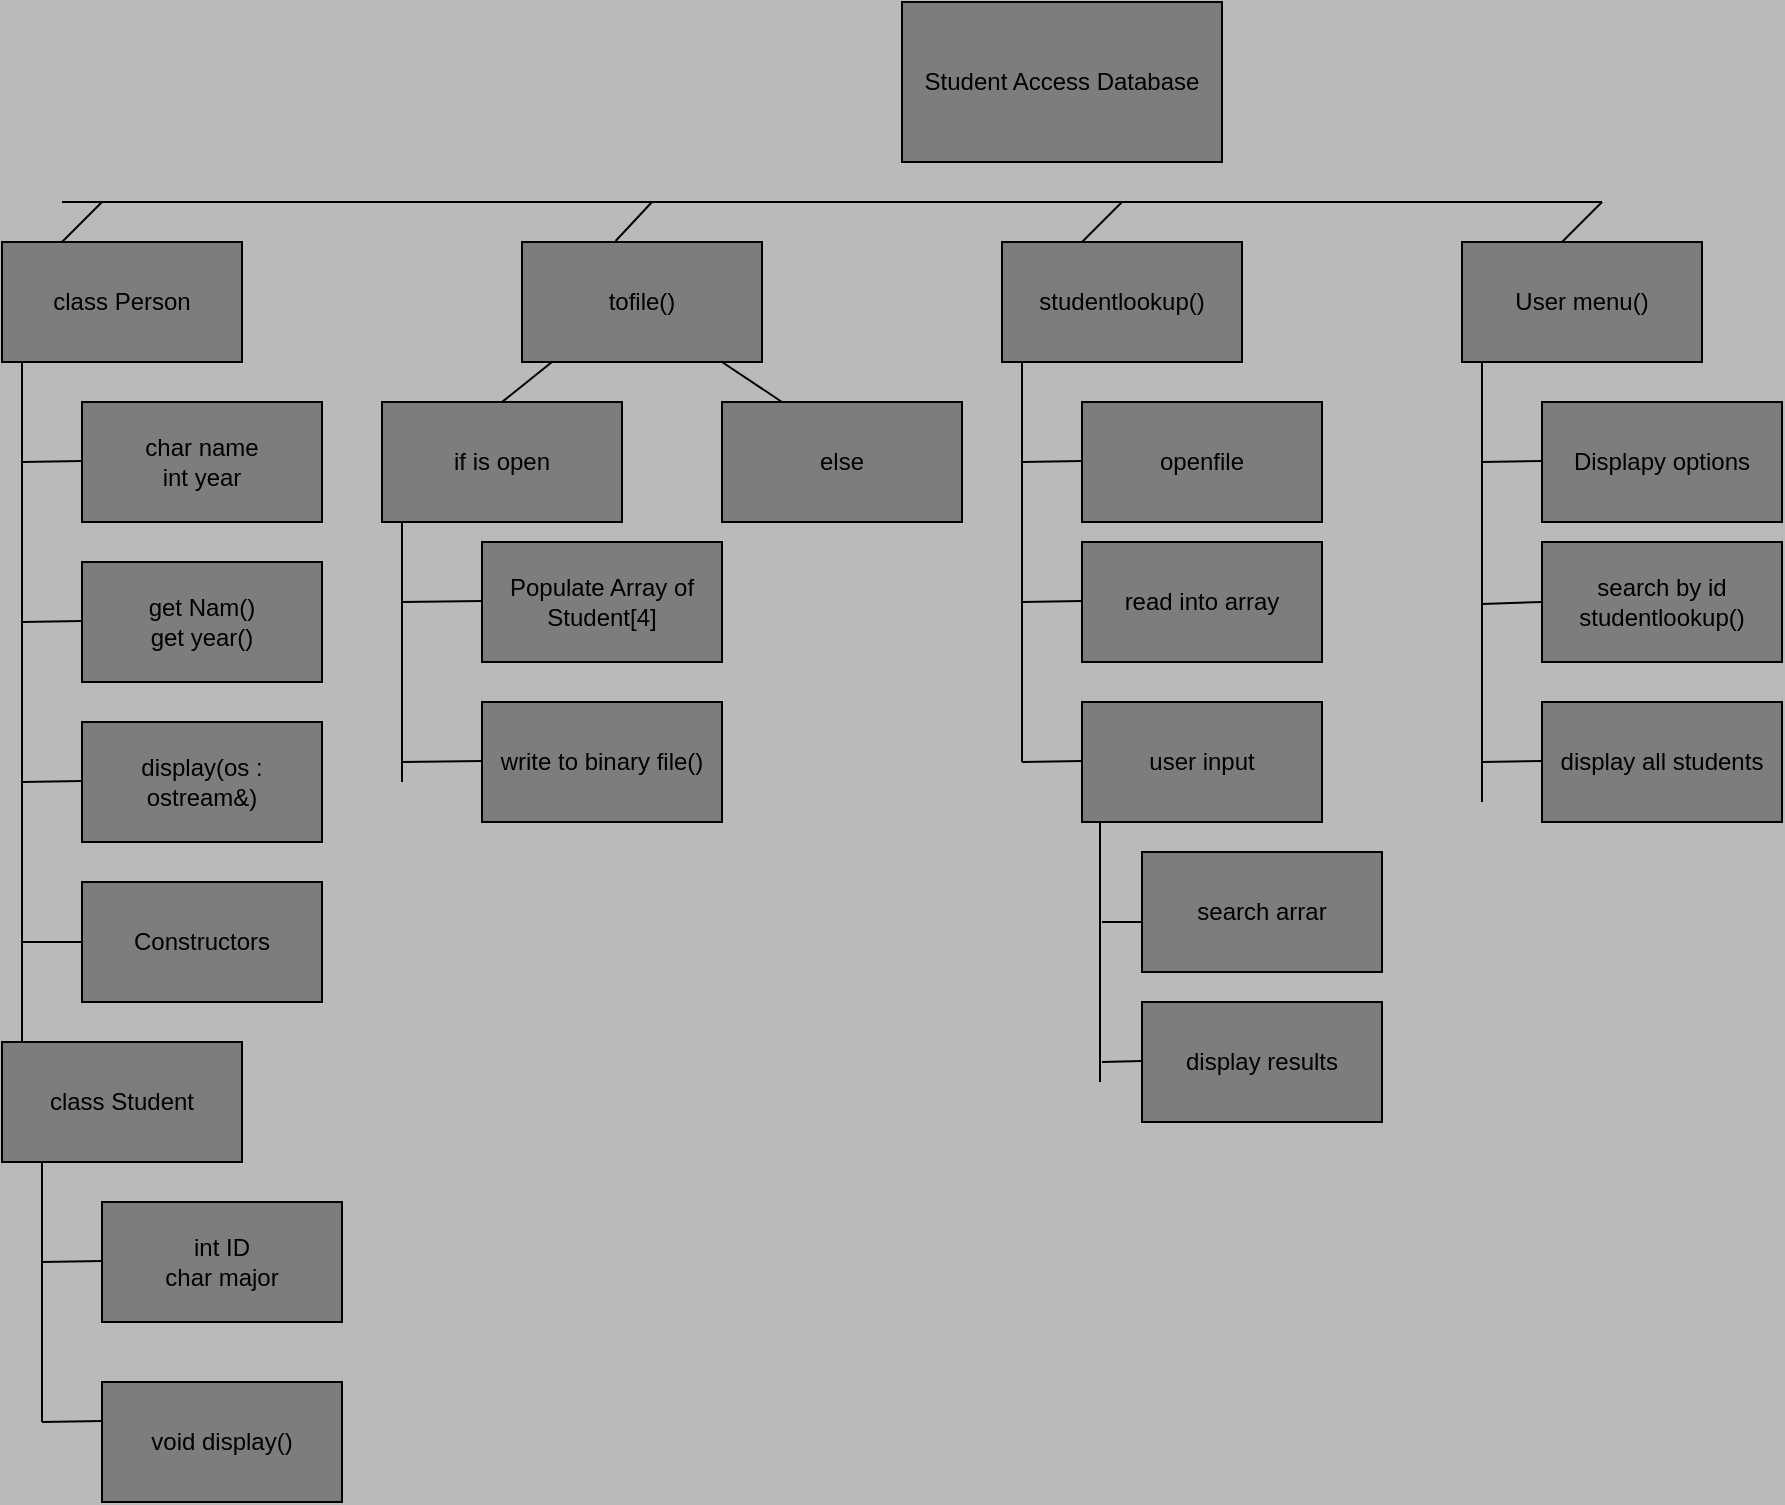 <mxfile>
    <diagram id="gfhM94zAySe--Fsyw81P" name="Page-1">
        <mxGraphModel dx="1257" dy="907" grid="1" gridSize="10" guides="1" tooltips="1" connect="1" arrows="1" fold="1" page="1" pageScale="1" pageWidth="1100" pageHeight="850" background="#bbb9b9" math="0" shadow="0">
            <root>
                <mxCell id="0"/>
                <mxCell id="1" parent="0"/>
                <mxCell id="3" value="&lt;font color=&quot;#000000&quot;&gt;Student Access Database&lt;/font&gt;" style="rounded=0;whiteSpace=wrap;html=1;fillColor=#7d7c7e;" parent="1" vertex="1">
                    <mxGeometry x="450" width="160" height="80" as="geometry"/>
                </mxCell>
                <mxCell id="4" value="class Person" style="rounded=0;whiteSpace=wrap;html=1;fontColor=#000000;fillColor=#7d7c7e;" parent="1" vertex="1">
                    <mxGeometry y="120" width="120" height="60" as="geometry"/>
                </mxCell>
                <mxCell id="5" value="&lt;div&gt;char name&lt;/div&gt;&lt;div&gt;int year&lt;/div&gt;" style="rounded=0;whiteSpace=wrap;html=1;fontColor=#000000;fillColor=#7d7c7e;" parent="1" vertex="1">
                    <mxGeometry x="40" y="200" width="120" height="60" as="geometry"/>
                </mxCell>
                <mxCell id="6" value="get Nam()&lt;br&gt;get year()" style="rounded=0;whiteSpace=wrap;html=1;fontColor=#000000;fillColor=#7d7c7e;" parent="1" vertex="1">
                    <mxGeometry x="40" y="280" width="120" height="60" as="geometry"/>
                </mxCell>
                <mxCell id="7" value="display(os : ostream&amp;amp;)" style="rounded=0;whiteSpace=wrap;html=1;fontColor=#000000;fillColor=#7d7c7e;" parent="1" vertex="1">
                    <mxGeometry x="40" y="360" width="120" height="60" as="geometry"/>
                </mxCell>
                <mxCell id="8" value="Populate Array of Student[4]" style="rounded=0;whiteSpace=wrap;html=1;fontColor=#000000;fillColor=#7d7c7e;" parent="1" vertex="1">
                    <mxGeometry x="240" y="270" width="120" height="60" as="geometry"/>
                </mxCell>
                <mxCell id="9" value="Constructors" style="rounded=0;whiteSpace=wrap;html=1;fontColor=#000000;fillColor=#7d7c7e;" parent="1" vertex="1">
                    <mxGeometry x="40" y="440" width="120" height="60" as="geometry"/>
                </mxCell>
                <mxCell id="10" value="tofile()" style="rounded=0;whiteSpace=wrap;html=1;fontColor=#000000;fillColor=#7d7c7e;" parent="1" vertex="1">
                    <mxGeometry x="260" y="120" width="120" height="60" as="geometry"/>
                </mxCell>
                <mxCell id="11" value="if is open" style="rounded=0;whiteSpace=wrap;html=1;fontColor=#000000;fillColor=#7d7c7e;" parent="1" vertex="1">
                    <mxGeometry x="190" y="200" width="120" height="60" as="geometry"/>
                </mxCell>
                <mxCell id="12" value="write to binary file()" style="rounded=0;whiteSpace=wrap;html=1;fontColor=#000000;fillColor=#7d7c7e;" parent="1" vertex="1">
                    <mxGeometry x="240" y="350" width="120" height="60" as="geometry"/>
                </mxCell>
                <mxCell id="13" value="else" style="rounded=0;whiteSpace=wrap;html=1;fontColor=#000000;fillColor=#7d7c7e;" parent="1" vertex="1">
                    <mxGeometry x="360" y="200" width="120" height="60" as="geometry"/>
                </mxCell>
                <mxCell id="14" value="studentlookup()" style="rounded=0;whiteSpace=wrap;html=1;fontColor=#000000;fillColor=#7d7c7e;" parent="1" vertex="1">
                    <mxGeometry x="500" y="120" width="120" height="60" as="geometry"/>
                </mxCell>
                <mxCell id="15" value="openfile" style="rounded=0;whiteSpace=wrap;html=1;fontColor=#000000;fillColor=#7d7c7e;" parent="1" vertex="1">
                    <mxGeometry x="540" y="200" width="120" height="60" as="geometry"/>
                </mxCell>
                <mxCell id="16" value="read into array" style="rounded=0;whiteSpace=wrap;html=1;fontColor=#000000;fillColor=#7d7c7e;" parent="1" vertex="1">
                    <mxGeometry x="540" y="270" width="120" height="60" as="geometry"/>
                </mxCell>
                <mxCell id="17" value="user input" style="rounded=0;whiteSpace=wrap;html=1;fontColor=#000000;fillColor=#7d7c7e;" parent="1" vertex="1">
                    <mxGeometry x="540" y="350" width="120" height="60" as="geometry"/>
                </mxCell>
                <mxCell id="18" value="search arrar" style="rounded=0;whiteSpace=wrap;html=1;fontColor=#000000;fillColor=#7d7c7e;" parent="1" vertex="1">
                    <mxGeometry x="570" y="425" width="120" height="60" as="geometry"/>
                </mxCell>
                <mxCell id="19" value="display results" style="rounded=0;whiteSpace=wrap;html=1;fontColor=#000000;fillColor=#7d7c7e;" parent="1" vertex="1">
                    <mxGeometry x="570" y="500" width="120" height="60" as="geometry"/>
                </mxCell>
                <mxCell id="20" value="User menu()" style="rounded=0;whiteSpace=wrap;html=1;fontColor=#000000;fillColor=#7d7c7e;" parent="1" vertex="1">
                    <mxGeometry x="730" y="120" width="120" height="60" as="geometry"/>
                </mxCell>
                <mxCell id="21" value="Displapy options" style="rounded=0;whiteSpace=wrap;html=1;fontColor=#000000;fillColor=#7d7c7e;" parent="1" vertex="1">
                    <mxGeometry x="770" y="200" width="120" height="60" as="geometry"/>
                </mxCell>
                <mxCell id="22" value="search by id&lt;br&gt;studentlookup()" style="rounded=0;whiteSpace=wrap;html=1;fontColor=#000000;fillColor=#7d7c7e;" parent="1" vertex="1">
                    <mxGeometry x="770" y="270" width="120" height="60" as="geometry"/>
                </mxCell>
                <mxCell id="23" value="display all students&lt;span style=&quot;color: rgba(0, 0, 0, 0); font-family: monospace; font-size: 0px; text-align: start;&quot;&gt;%3CmxGraphModel%3E%3Croot%3E%3CmxCell%20id%3D%220%22%2F%3E%3CmxCell%20id%3D%221%22%20parent%3D%220%22%2F%3E%3CmxCell%20id%3D%222%22%20value%3D%22search%20arrar%22%20style%3D%22rounded%3D0%3BwhiteSpace%3Dwrap%3Bhtml%3D1%3BfontColor%3D%23000000%3BfillColor%3D%237d7c7e%3B%22%20vertex%3D%221%22%20parent%3D%221%22%3E%3CmxGeometry%20x%3D%22630%22%20y%3D%22420%22%20width%3D%22120%22%20height%3D%2260%22%20as%3D%22geometry%22%2F%3E%3C%2FmxCell%3E%3C%2Froot%3E%3C%2FmxGraphModel%3E&lt;/span&gt;" style="rounded=0;whiteSpace=wrap;html=1;fontColor=#000000;fillColor=#7d7c7e;" parent="1" vertex="1">
                    <mxGeometry x="770" y="350" width="120" height="60" as="geometry"/>
                </mxCell>
                <mxCell id="30" value="" style="endArrow=none;html=1;fontColor=#000000;strokeColor=#000000;" parent="1" edge="1">
                    <mxGeometry width="50" height="50" relative="1" as="geometry">
                        <mxPoint x="10" y="470" as="sourcePoint"/>
                        <mxPoint x="10" y="180" as="targetPoint"/>
                    </mxGeometry>
                </mxCell>
                <mxCell id="32" value="" style="endArrow=none;html=1;fontColor=#000000;strokeColor=#000000;exitX=0;exitY=0.5;exitDx=0;exitDy=0;" parent="1" source="9" edge="1">
                    <mxGeometry width="50" height="50" relative="1" as="geometry">
                        <mxPoint x="20" y="760" as="sourcePoint"/>
                        <mxPoint x="10" y="470" as="targetPoint"/>
                    </mxGeometry>
                </mxCell>
                <mxCell id="33" value="" style="endArrow=none;html=1;fontColor=#000000;strokeColor=#000000;exitX=0;exitY=0.5;exitDx=0;exitDy=0;" parent="1" edge="1">
                    <mxGeometry width="50" height="50" relative="1" as="geometry">
                        <mxPoint x="40" y="389.5" as="sourcePoint"/>
                        <mxPoint x="10" y="390" as="targetPoint"/>
                    </mxGeometry>
                </mxCell>
                <mxCell id="35" value="" style="endArrow=none;html=1;fontColor=#000000;strokeColor=#000000;exitX=0;exitY=0.5;exitDx=0;exitDy=0;" parent="1" edge="1">
                    <mxGeometry width="50" height="50" relative="1" as="geometry">
                        <mxPoint x="40" y="309.5" as="sourcePoint"/>
                        <mxPoint x="10" y="310" as="targetPoint"/>
                    </mxGeometry>
                </mxCell>
                <mxCell id="36" value="" style="endArrow=none;html=1;fontColor=#000000;strokeColor=#000000;exitX=0;exitY=0.5;exitDx=0;exitDy=0;" parent="1" edge="1">
                    <mxGeometry width="50" height="50" relative="1" as="geometry">
                        <mxPoint x="40" y="229.5" as="sourcePoint"/>
                        <mxPoint x="10" y="230" as="targetPoint"/>
                    </mxGeometry>
                </mxCell>
                <mxCell id="37" value="" style="endArrow=none;html=1;fontColor=#000000;strokeColor=#000000;" parent="1" edge="1">
                    <mxGeometry width="50" height="50" relative="1" as="geometry">
                        <mxPoint x="200" y="390" as="sourcePoint"/>
                        <mxPoint x="200" y="260" as="targetPoint"/>
                    </mxGeometry>
                </mxCell>
                <mxCell id="38" value="" style="endArrow=none;html=1;fontColor=#000000;strokeColor=#000000;" parent="1" edge="1">
                    <mxGeometry width="50" height="50" relative="1" as="geometry">
                        <mxPoint x="510" y="380" as="sourcePoint"/>
                        <mxPoint x="510" y="180" as="targetPoint"/>
                    </mxGeometry>
                </mxCell>
                <mxCell id="40" value="" style="endArrow=none;html=1;fontColor=#000000;strokeColor=#000000;" parent="1" edge="1">
                    <mxGeometry width="50" height="50" relative="1" as="geometry">
                        <mxPoint x="740" y="400" as="sourcePoint"/>
                        <mxPoint x="740" y="180" as="targetPoint"/>
                    </mxGeometry>
                </mxCell>
                <mxCell id="41" value="" style="endArrow=none;html=1;fontColor=#000000;strokeColor=#000000;" parent="1" edge="1">
                    <mxGeometry width="50" height="50" relative="1" as="geometry">
                        <mxPoint x="800" y="100" as="sourcePoint"/>
                        <mxPoint x="30" y="100" as="targetPoint"/>
                    </mxGeometry>
                </mxCell>
                <mxCell id="42" value="" style="endArrow=none;html=1;strokeColor=#000000;fontColor=#000000;exitX=0.5;exitY=0;exitDx=0;exitDy=0;" parent="1" source="11" edge="1">
                    <mxGeometry width="50" height="50" relative="1" as="geometry">
                        <mxPoint x="250" y="210" as="sourcePoint"/>
                        <mxPoint x="275" y="180" as="targetPoint"/>
                    </mxGeometry>
                </mxCell>
                <mxCell id="43" value="" style="endArrow=none;html=1;fontColor=#000000;strokeColor=#000000;exitX=0.25;exitY=0;exitDx=0;exitDy=0;" parent="1" source="13" edge="1">
                    <mxGeometry width="50" height="50" relative="1" as="geometry">
                        <mxPoint x="360" y="380" as="sourcePoint"/>
                        <mxPoint x="360" y="180" as="targetPoint"/>
                    </mxGeometry>
                </mxCell>
                <mxCell id="44" value="" style="endArrow=none;html=1;fontColor=#000000;strokeColor=#000000;exitX=0;exitY=0.5;exitDx=0;exitDy=0;" parent="1" edge="1">
                    <mxGeometry width="50" height="50" relative="1" as="geometry">
                        <mxPoint x="240" y="379.5" as="sourcePoint"/>
                        <mxPoint x="200" y="380" as="targetPoint"/>
                    </mxGeometry>
                </mxCell>
                <mxCell id="45" value="" style="endArrow=none;html=1;fontColor=#000000;strokeColor=#000000;exitX=0;exitY=0.5;exitDx=0;exitDy=0;" parent="1" edge="1">
                    <mxGeometry width="50" height="50" relative="1" as="geometry">
                        <mxPoint x="240" y="299.5" as="sourcePoint"/>
                        <mxPoint x="200" y="300" as="targetPoint"/>
                    </mxGeometry>
                </mxCell>
                <mxCell id="46" value="" style="endArrow=none;html=1;fontColor=#000000;strokeColor=#000000;exitX=0;exitY=0.5;exitDx=0;exitDy=0;" parent="1" edge="1">
                    <mxGeometry width="50" height="50" relative="1" as="geometry">
                        <mxPoint x="540" y="229.5" as="sourcePoint"/>
                        <mxPoint x="510" y="230" as="targetPoint"/>
                    </mxGeometry>
                </mxCell>
                <mxCell id="47" value="" style="endArrow=none;html=1;fontColor=#000000;strokeColor=#000000;exitX=0;exitY=0.5;exitDx=0;exitDy=0;" parent="1" edge="1">
                    <mxGeometry width="50" height="50" relative="1" as="geometry">
                        <mxPoint x="540" y="299.5" as="sourcePoint"/>
                        <mxPoint x="510" y="300" as="targetPoint"/>
                    </mxGeometry>
                </mxCell>
                <mxCell id="48" value="" style="endArrow=none;html=1;fontColor=#000000;strokeColor=#000000;exitX=0;exitY=0.5;exitDx=0;exitDy=0;" parent="1" edge="1">
                    <mxGeometry width="50" height="50" relative="1" as="geometry">
                        <mxPoint x="540" y="379.5" as="sourcePoint"/>
                        <mxPoint x="510" y="380" as="targetPoint"/>
                    </mxGeometry>
                </mxCell>
                <mxCell id="53" value="" style="endArrow=none;html=1;fontColor=#000000;strokeColor=#000000;exitX=0;exitY=0.5;exitDx=0;exitDy=0;" parent="1" edge="1">
                    <mxGeometry width="50" height="50" relative="1" as="geometry">
                        <mxPoint x="770" y="229.5" as="sourcePoint"/>
                        <mxPoint x="740" y="230" as="targetPoint"/>
                    </mxGeometry>
                </mxCell>
                <mxCell id="54" value="" style="endArrow=none;html=1;fontColor=#000000;strokeColor=#000000;exitX=0;exitY=0.5;exitDx=0;exitDy=0;" parent="1" edge="1">
                    <mxGeometry width="50" height="50" relative="1" as="geometry">
                        <mxPoint x="770" y="300" as="sourcePoint"/>
                        <mxPoint x="740" y="301" as="targetPoint"/>
                    </mxGeometry>
                </mxCell>
                <mxCell id="55" value="" style="endArrow=none;html=1;fontColor=#000000;strokeColor=#000000;exitX=0;exitY=0.5;exitDx=0;exitDy=0;" parent="1" edge="1">
                    <mxGeometry width="50" height="50" relative="1" as="geometry">
                        <mxPoint x="770" y="379.5" as="sourcePoint"/>
                        <mxPoint x="740" y="380" as="targetPoint"/>
                    </mxGeometry>
                </mxCell>
                <mxCell id="57" value="" style="endArrow=none;html=1;strokeColor=#000000;fontColor=#000000;" parent="1" edge="1">
                    <mxGeometry width="50" height="50" relative="1" as="geometry">
                        <mxPoint x="30" y="120" as="sourcePoint"/>
                        <mxPoint x="50" y="100" as="targetPoint"/>
                    </mxGeometry>
                </mxCell>
                <mxCell id="59" value="" style="endArrow=none;html=1;strokeColor=#000000;fontColor=#000000;exitX=0.39;exitY=-0.008;exitDx=0;exitDy=0;exitPerimeter=0;" parent="1" source="10" edge="1">
                    <mxGeometry width="50" height="50" relative="1" as="geometry">
                        <mxPoint x="275" y="150" as="sourcePoint"/>
                        <mxPoint x="325" y="100" as="targetPoint"/>
                    </mxGeometry>
                </mxCell>
                <mxCell id="60" value="" style="endArrow=none;html=1;strokeColor=#000000;fontColor=#000000;" parent="1" edge="1">
                    <mxGeometry width="50" height="50" relative="1" as="geometry">
                        <mxPoint x="540" y="120" as="sourcePoint"/>
                        <mxPoint x="560" y="100" as="targetPoint"/>
                    </mxGeometry>
                </mxCell>
                <mxCell id="62" value="" style="endArrow=none;html=1;strokeColor=#000000;fontColor=#000000;" parent="1" edge="1">
                    <mxGeometry width="50" height="50" relative="1" as="geometry">
                        <mxPoint x="780" y="120" as="sourcePoint"/>
                        <mxPoint x="800" y="100" as="targetPoint"/>
                    </mxGeometry>
                </mxCell>
                <mxCell id="63" value="" style="endArrow=none;html=1;fontColor=#000000;strokeColor=#000000;" edge="1" parent="1">
                    <mxGeometry width="50" height="50" relative="1" as="geometry">
                        <mxPoint x="20" y="710" as="sourcePoint"/>
                        <mxPoint x="20" y="570" as="targetPoint"/>
                    </mxGeometry>
                </mxCell>
                <mxCell id="66" value="" style="endArrow=none;html=1;fontColor=#000000;strokeColor=#000000;exitX=0;exitY=0.5;exitDx=0;exitDy=0;" edge="1" parent="1">
                    <mxGeometry width="50" height="50" relative="1" as="geometry">
                        <mxPoint x="50" y="709.5" as="sourcePoint"/>
                        <mxPoint x="20" y="710" as="targetPoint"/>
                    </mxGeometry>
                </mxCell>
                <mxCell id="67" value="" style="endArrow=none;html=1;fontColor=#000000;strokeColor=#000000;exitX=0;exitY=0.5;exitDx=0;exitDy=0;" edge="1" parent="1">
                    <mxGeometry width="50" height="50" relative="1" as="geometry">
                        <mxPoint x="50" y="629.5" as="sourcePoint"/>
                        <mxPoint x="20" y="630" as="targetPoint"/>
                    </mxGeometry>
                </mxCell>
                <mxCell id="68" value="class Student" style="rounded=0;whiteSpace=wrap;html=1;fontColor=#000000;fillColor=#7d7c7e;" vertex="1" parent="1">
                    <mxGeometry y="520" width="120" height="60" as="geometry"/>
                </mxCell>
                <mxCell id="69" value="" style="endArrow=none;html=1;strokeColor=#000000;" edge="1" parent="1">
                    <mxGeometry width="50" height="50" relative="1" as="geometry">
                        <mxPoint x="10" y="520" as="sourcePoint"/>
                        <mxPoint x="10" y="470" as="targetPoint"/>
                    </mxGeometry>
                </mxCell>
                <mxCell id="70" value="&lt;div&gt;int ID&lt;br&gt;char major&lt;/div&gt;" style="rounded=0;whiteSpace=wrap;html=1;fontColor=#000000;fillColor=#7d7c7e;" vertex="1" parent="1">
                    <mxGeometry x="50" y="600" width="120" height="60" as="geometry"/>
                </mxCell>
                <mxCell id="71" value="void display()" style="rounded=0;whiteSpace=wrap;html=1;fontColor=#000000;fillColor=#7d7c7e;" vertex="1" parent="1">
                    <mxGeometry x="50" y="690" width="120" height="60" as="geometry"/>
                </mxCell>
                <mxCell id="74" value="" style="endArrow=none;html=1;strokeColor=#000000;" edge="1" parent="1">
                    <mxGeometry width="50" height="50" relative="1" as="geometry">
                        <mxPoint x="549" y="540" as="sourcePoint"/>
                        <mxPoint x="549" y="410" as="targetPoint"/>
                    </mxGeometry>
                </mxCell>
                <mxCell id="75" value="" style="endArrow=none;html=1;strokeColor=#000000;" edge="1" parent="1">
                    <mxGeometry width="50" height="50" relative="1" as="geometry">
                        <mxPoint x="550" y="460" as="sourcePoint"/>
                        <mxPoint x="570" y="460" as="targetPoint"/>
                    </mxGeometry>
                </mxCell>
                <mxCell id="77" value="" style="endArrow=none;html=1;strokeColor=#000000;entryX=0.083;entryY=0.583;entryDx=0;entryDy=0;entryPerimeter=0;" edge="1" parent="1">
                    <mxGeometry width="50" height="50" relative="1" as="geometry">
                        <mxPoint x="550" y="530" as="sourcePoint"/>
                        <mxPoint x="570" y="529.5" as="targetPoint"/>
                    </mxGeometry>
                </mxCell>
            </root>
        </mxGraphModel>
    </diagram>
</mxfile>